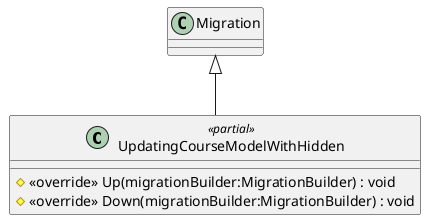 @startuml
class UpdatingCourseModelWithHidden <<partial>> {
    # <<override>> Up(migrationBuilder:MigrationBuilder) : void
    # <<override>> Down(migrationBuilder:MigrationBuilder) : void
}
Migration <|-- UpdatingCourseModelWithHidden
@enduml
